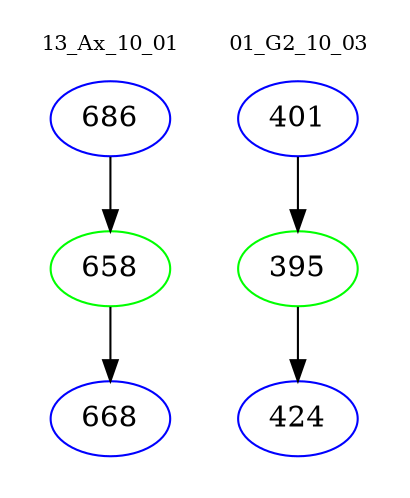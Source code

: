 digraph{
subgraph cluster_0 {
color = white
label = "13_Ax_10_01";
fontsize=10;
T0_686 [label="686", color="blue"]
T0_686 -> T0_658 [color="black"]
T0_658 [label="658", color="green"]
T0_658 -> T0_668 [color="black"]
T0_668 [label="668", color="blue"]
}
subgraph cluster_1 {
color = white
label = "01_G2_10_03";
fontsize=10;
T1_401 [label="401", color="blue"]
T1_401 -> T1_395 [color="black"]
T1_395 [label="395", color="green"]
T1_395 -> T1_424 [color="black"]
T1_424 [label="424", color="blue"]
}
}
